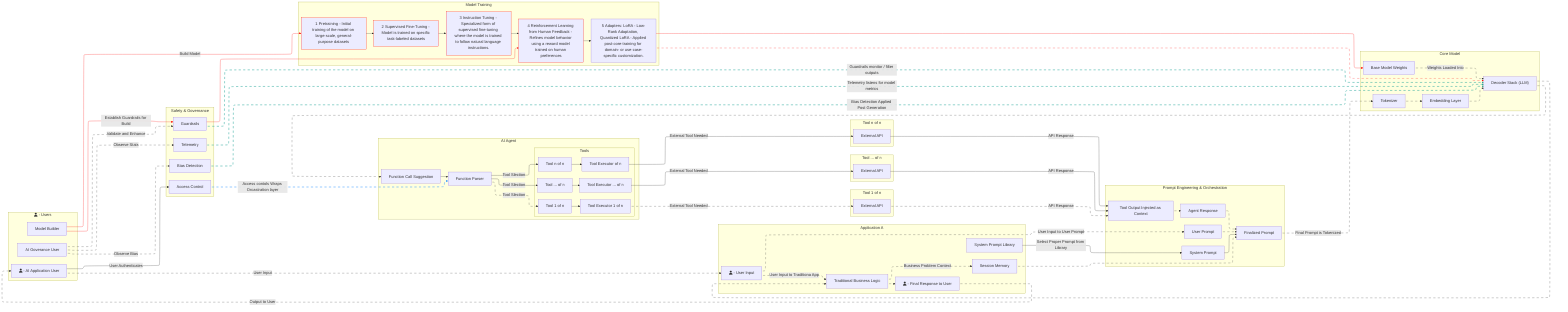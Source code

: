 %%{ init: { "flowchart": { "defaultRenderer": "elk" } } }%%

%% Mermaid.js diagram of a full LLM architecture with context-aware orchestration
graph LR

subgraph "<i class='fas fa-user'></i> - Users"
    U1["<i class='fas fa-user'></i> - AI Application User"]
    U2[AI Goverance User]
    U3[Model Builder]
end

%% ========= Safety & Governance =============
subgraph "Safety & Governance"
    E1[Guardrails]
    E2[Telemetry]
    E3[Bias Detection]
    E4[Access Control]
end

%% ========= Application Layer =============
%% - Application
subgraph "Application A"
    D1[Session Memory]
    C1[System Prompt Library]
    F1["<i class='fas fa-user'></i> - User Input"]
    F2["Traditional Business Logic"]
    OUT["<i class='fas fa-user'></i> - Final Response to User"]
end

%% - Application 
subgraph "Tool 1 of n"
    TOOL1[External API]
end
%% - Application 
subgraph "Tool ... of n"
    TOOL2[External API]
end
%% - Application 
subgraph "Tool n of n"
    TOOL3[External API]
end





%% -- Agent Layer --
subgraph "AI Agent"
    D5[Function Call Suggestion] 
    %% D5 ← output generated by model
    D2a[Function Parser]

    D5 ---> D2a

    subgraph "Tools"
        D2ba["Tool 1 of n"]
        D2bb["Tool ... of n"]
        D2bc["Tool n of n"]

        D2bba["Tool Executor 1 of n"]
        D2bbb["Tool Executor ... of n"]
        D2bbc["Tool Executor of n"]

        D2ba ---> D2bba
        D2bb ---> D2bbb
        D2bc ---> D2bbc

    end
end





%% -- Prompting / Context Injection --
subgraph "Prompt Engineering & Orchestration"
    D4["Tool Output Injected as Context"]
    C2[User Prompt]
    C5[System Prompt]
    C3["Agent Response"]
    C4[Finalized Prompt]

end


%% -- Core Model --
subgraph "Core Model"
    A1[Tokenizer]
    A2[Embedding Layer]
    A3["Decoder Stack (LLM)"]
    A4[Base Model Weights]
end

%% -- Adaptation & Tuning --
subgraph "Model Training"
    direction RL
    B1[1 Pretraining - Initial training of the model on large-scale, general-purpose datasets]
    B3[2 Supervised Fine-Tuning - Model is trained on specific task-labeled datasets]
    B2[3 Instruction Tuning - Specialized form of supervised fine-tuning where the model is trained to follow natural language instructions.]
    B4[4 Reinforcement Learning from Human Feedback - Refines model behavior using a reward model trained on human preferences]
    B5[5 Adapters: LoRA - Low-Rank Adaptation, Quantized LoRA - Applied post-core-training for domain- or use-case-specific customization.]
    B1:::ModelBuilder --> B3:::ModelBuilder --> B2:::ModelBuilder --> B4:::ModelBuilder --> B5
end

%% ========= Flow Arrows ============

C1 --"Select Proper Prompt from Library"--> C5

C5 --> C4


%% Prompt construction and entry into model

E1 e35@--> B4

%% User Input to User Prompt
F1 e2@--"User Input to User Prompt" --> C2

%% User Input to Traditional app
F1 e3@--"User Input to Traditiona App" --> F2

F2 e4@--> OUT

%% User prompt added
C2 e5@--> C4 

%% Context (docs/tool output) added
C3 e6@--> C4 

%% Session memory merged into prompt
D1 e7@--> C4 

%% Final prompt is tokenized
C4 e8@--"Final Prompt is Tokenized" --> A1

%% Core model stack

%% Embeddings, decoder, weights
A1 e9@-->  A2 e10@--> A3  

A4 e11@--"Weights Loaded Into"--> A3


%% Model generates a function call suggestion
A3 e12@--> D5 

%% Model generates final response and passes control back to the application
A3 e13@--> F2 

%% Function calling orchestration

D4 e18@--> C3

TOOL1 e17@--"API Response"--> D4
TOOL2 e17@--"API Response"--> D4
TOOL3 e17@--"API Response"--> D4




D2a e15@--"Tool Slection"--> D2ba
D2a e15@--"Tool Slection"--> D2bb
D2a e15@--"Tool Slection"--> D2bc

D2bba e16@--"External Tool Needed"--> TOOL1
D2bbb e16@--"External Tool Needed"--> TOOL2
D2bbc e16@--"External Tool Needed"--> TOOL3








%% Training flow

B5 e22@--> A4
B5 e23@--> A3

%% Governance as monitoring / constraint overlays (dashed lines)

%% Guardrails monitor / filter outputs
E1 e24@--"Guardrails monitor / filter outputs"--> A3 

%% Telemetry listens for model metrics
E2 e25@--"Telemetry listens for model metrics"--> A3 

%% Bias detection applied post-generation
E3 e26@--"Bias Detection Applied Post Generation"--> A3 

%% Access control wraps orchestration layer
E4 e27@--"Access contols Wraps Orcastration layer"--> D2a 


%% User Authenticates
U1 e281@--"User Authenticates"--> E4 

%% User Uses App
U1 e29@--"User Input" --> F1
OUT e30@--"Output to User" --> U1

%% AI Governace 
U2 e31@--"Validate and Enhance"-->E1
U2 e32@--" Observe Stats"--> E2
U2 e33@--"Observe Bias"--> E3

F2 e34@--"Business Problem Context"--> D1

U3 ModelBuilder@--"Build Model"--> B1

U3 BuildGuardrails@--"Establish Guardrails for Build"--> E1



%% ========= Inline Labels as Comments ============
%% D5 = Function Call JSON blob emitted by model (e.g., OpenAI format)
%% D2a = Function parser (schema validator, type checker)
%% D2b = Tool executor (API caller, LangChain tool runner)
%% D4 = Tool output becomes part of next-turn prompt context
%% OUT = Final model response after reasoning / tool feedback

  classDef animate stroke-dasharray: 9,5,stroke-dashoffset: 900,animation: dash 25s linear infinite;
  class e1,e2,e3,e4,e5,e6,e7,e8,e9,e10,e11,e12,e13,e14,e15,e16,e17,e18,e23,e24,e25,e26,e27,e28,e29,e30,e31,e32,e33,e34 animate

  classDef ModelBuilder stroke: Red; 
  class e19,e20,e21,e22,e23,e35,ModelBuilder,BuildGuardrails ModelBuilder;

%% Color styles
classDef AIUser stroke:#3399FF,stroke-width:2px;
class e27 AIUser;

classDef TradApp stroke:#5C6BC0,stroke-width:2px;

classDef AIAgent stroke:#FBC02D,stroke-width:2px;

classDef Governance stroke:#26A69A,stroke-width:2px;
class e24,e25,e26 Governance;